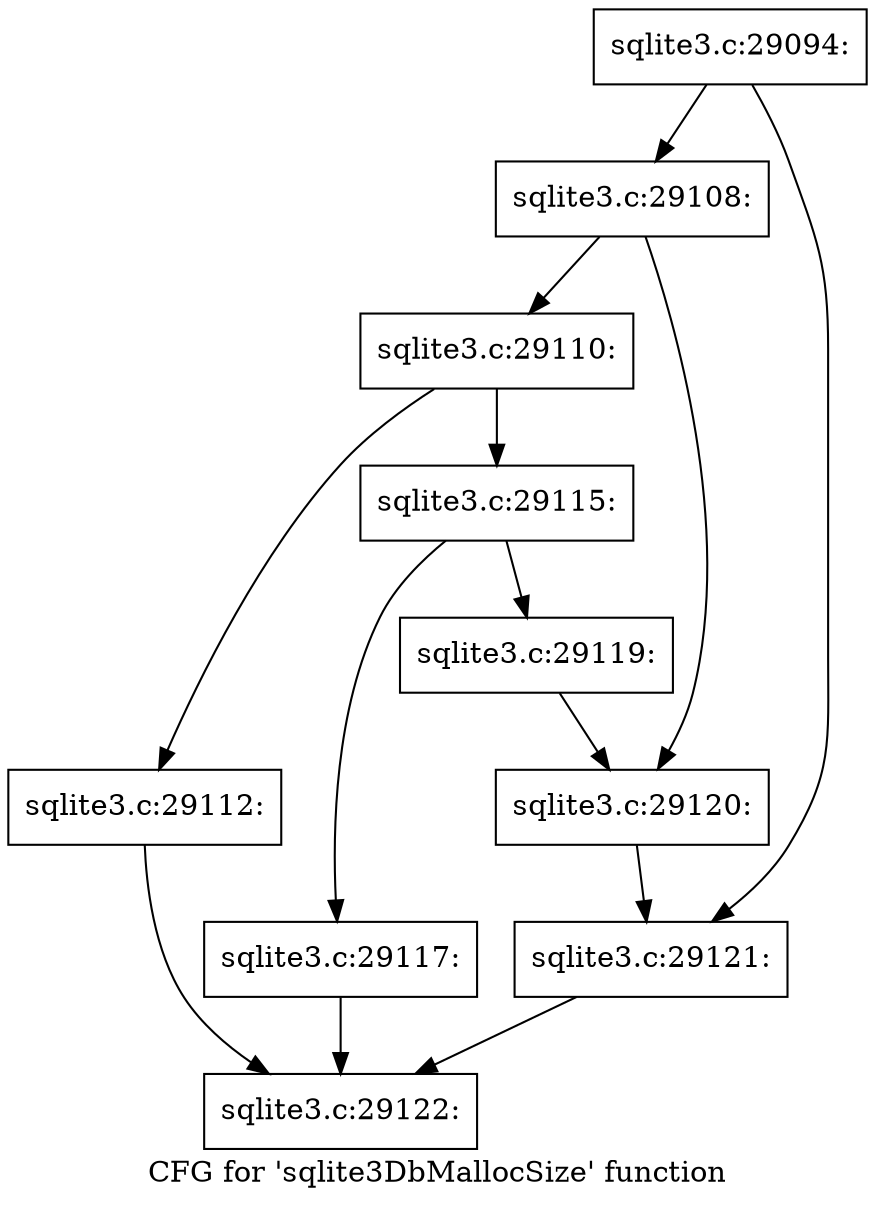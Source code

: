 digraph "CFG for 'sqlite3DbMallocSize' function" {
	label="CFG for 'sqlite3DbMallocSize' function";

	Node0x55c0f6fc9f40 [shape=record,label="{sqlite3.c:29094:}"];
	Node0x55c0f6fc9f40 -> Node0x55c0f6fca470;
	Node0x55c0f6fc9f40 -> Node0x55c0f6fca4c0;
	Node0x55c0f6fca470 [shape=record,label="{sqlite3.c:29108:}"];
	Node0x55c0f6fca470 -> Node0x55c0f6fcbf80;
	Node0x55c0f6fca470 -> Node0x55c0f6fcbfd0;
	Node0x55c0f6fcbf80 [shape=record,label="{sqlite3.c:29110:}"];
	Node0x55c0f6fcbf80 -> Node0x55c0f6fcc840;
	Node0x55c0f6fcbf80 -> Node0x55c0f6fcc890;
	Node0x55c0f6fcc840 [shape=record,label="{sqlite3.c:29112:}"];
	Node0x55c0f6fcc840 -> Node0x55c0f6fca0c0;
	Node0x55c0f6fcc890 [shape=record,label="{sqlite3.c:29115:}"];
	Node0x55c0f6fcc890 -> Node0x55c0f6fcd270;
	Node0x55c0f6fcc890 -> Node0x55c0f6fcd2c0;
	Node0x55c0f6fcd270 [shape=record,label="{sqlite3.c:29117:}"];
	Node0x55c0f6fcd270 -> Node0x55c0f6fca0c0;
	Node0x55c0f6fcd2c0 [shape=record,label="{sqlite3.c:29119:}"];
	Node0x55c0f6fcd2c0 -> Node0x55c0f6fcbfd0;
	Node0x55c0f6fcbfd0 [shape=record,label="{sqlite3.c:29120:}"];
	Node0x55c0f6fcbfd0 -> Node0x55c0f6fca4c0;
	Node0x55c0f6fca4c0 [shape=record,label="{sqlite3.c:29121:}"];
	Node0x55c0f6fca4c0 -> Node0x55c0f6fca0c0;
	Node0x55c0f6fca0c0 [shape=record,label="{sqlite3.c:29122:}"];
}

